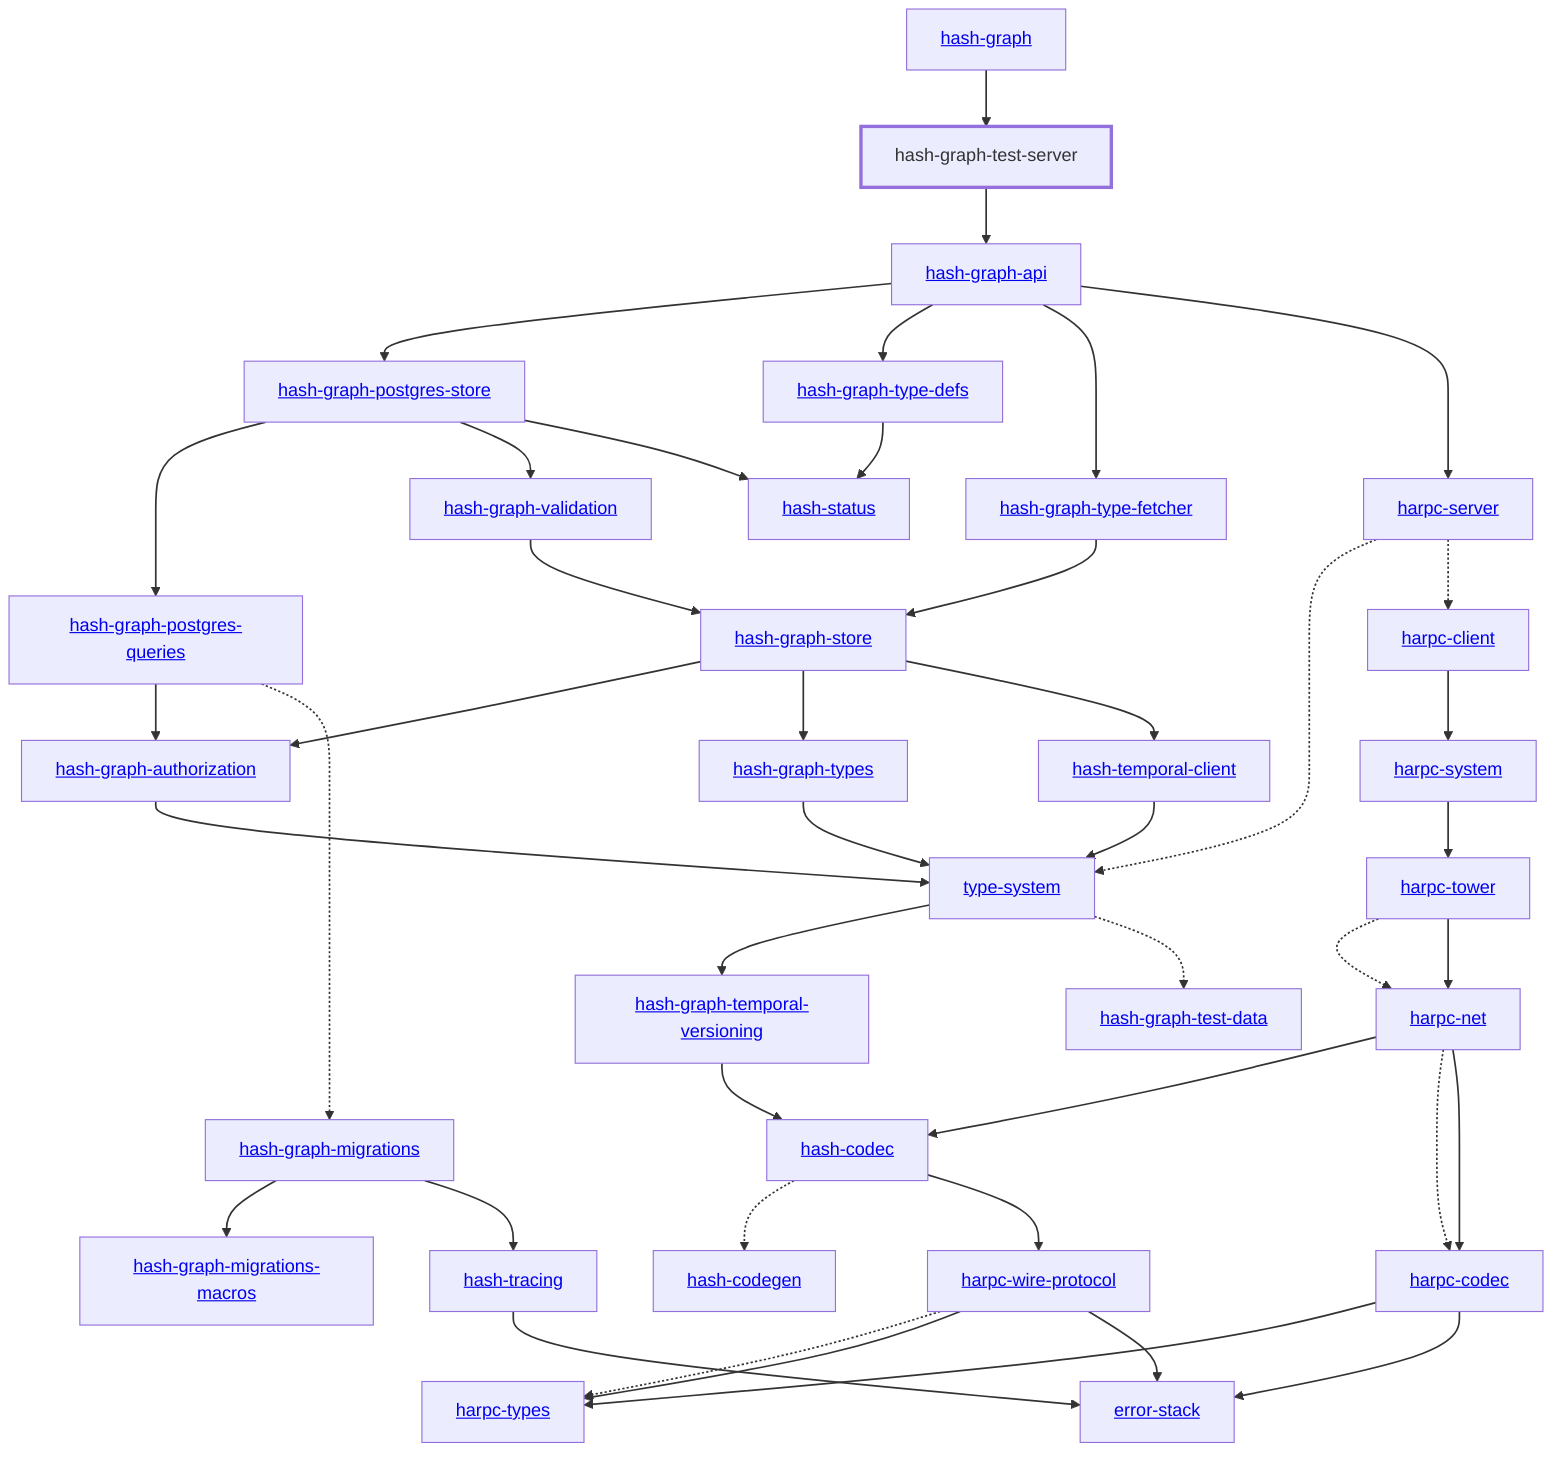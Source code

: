 graph TD
    linkStyle default stroke-width:1.5px
    classDef default stroke-width:1px
    classDef root stroke-width:3px
    classDef dev stroke-width:1px
    classDef build stroke-width:1px
    %% Legend
    %% --> : Normal dependency
    %% -.-> : Dev dependency
    %% ---> : Build dependency
    0[<a href="../hash_graph">hash-graph</a>]
    1[<a href="../type_system">type-system</a>]
    2[<a href="../hash_codec">hash-codec</a>]
    3[<a href="../hash_codegen">hash-codegen</a>]
    4[<a href="../hash_graph_api">hash-graph-api</a>]
    5[<a href="../hash_graph_authorization">hash-graph-authorization</a>]
    6[<a href="../hash_graph_migrations">hash-graph-migrations</a>]
    7[<a href="../hash_graph_migrations_macros">hash-graph-migrations-macros</a>]
    8[<a href="../hash_graph_postgres_queries">hash-graph-postgres-queries</a>]
    9[<a href="../hash_graph_postgres_store">hash-graph-postgres-store</a>]
    10[<a href="../hash_graph_store">hash-graph-store</a>]
    11[<a href="../hash_graph_temporal_versioning">hash-graph-temporal-versioning</a>]
    12[hash-graph-test-server]
    class 12 root
    13[<a href="../hash_graph_type_defs">hash-graph-type-defs</a>]
    14[<a href="../hash_graph_type_fetcher">hash-graph-type-fetcher</a>]
    15[<a href="../hash_graph_types">hash-graph-types</a>]
    16[<a href="../hash_graph_validation">hash-graph-validation</a>]
    17[<a href="../harpc_client">harpc-client</a>]
    18[<a href="../harpc_codec">harpc-codec</a>]
    19[<a href="../harpc_net">harpc-net</a>]
    20[<a href="../harpc_server">harpc-server</a>]
    21[<a href="../harpc_system">harpc-system</a>]
    22[<a href="../harpc_tower">harpc-tower</a>]
    23[<a href="../harpc_types">harpc-types</a>]
    24[<a href="../harpc_wire_protocol">harpc-wire-protocol</a>]
    25[<a href="../hash_status">hash-status</a>]
    26[<a href="../hash_temporal_client">hash-temporal-client</a>]
    27[<a href="../hash_tracing">hash-tracing</a>]
    28[<a href="../error_stack">error-stack</a>]
    29[<a href="../hash_graph_test_data">hash-graph-test-data</a>]
    0 --> 12
    1 --> 11
    1 -.-> 29
    2 -.-> 3
    2 --> 24
    4 --> 9
    4 --> 13
    4 --> 14
    4 --> 20
    5 --> 1
    6 --> 7
    6 --> 27
    8 --> 5
    8 -.-> 6
    9 --> 8
    9 --> 16
    9 --> 25
    10 --> 5
    10 --> 15
    10 --> 26
    11 --> 2
    12 --> 4
    13 --> 25
    14 --> 10
    15 --> 1
    16 --> 10
    17 --> 21
    18 --> 23
    18 --> 28
    19 --> 2
    19 -.-> 18
    19 --> 18
    20 -.-> 1
    20 -.-> 17
    21 --> 22
    22 -.-> 19
    22 --> 19
    24 -.-> 23
    24 --> 23
    24 --> 28
    26 --> 1
    27 --> 28